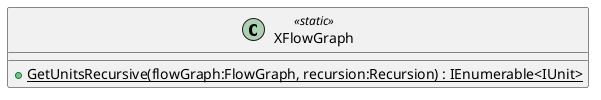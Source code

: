 @startuml
class XFlowGraph <<static>> {
    + {static} GetUnitsRecursive(flowGraph:FlowGraph, recursion:Recursion) : IEnumerable<IUnit>
}
@enduml
